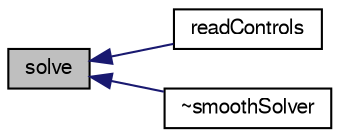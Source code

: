 digraph "solve"
{
  bgcolor="transparent";
  edge [fontname="FreeSans",fontsize="10",labelfontname="FreeSans",labelfontsize="10"];
  node [fontname="FreeSans",fontsize="10",shape=record];
  rankdir="LR";
  Node1071 [label="solve",height=0.2,width=0.4,color="black", fillcolor="grey75", style="filled", fontcolor="black"];
  Node1071 -> Node1072 [dir="back",color="midnightblue",fontsize="10",style="solid",fontname="FreeSans"];
  Node1072 [label="readControls",height=0.2,width=0.4,color="black",URL="$a27050.html#aa431c382ed4170712dab339fbfd87f5b",tooltip="Read the control parameters from the controlDict_. "];
  Node1071 -> Node1073 [dir="back",color="midnightblue",fontsize="10",style="solid",fontname="FreeSans"];
  Node1073 [label="~smoothSolver",height=0.2,width=0.4,color="black",URL="$a27050.html#ab7d0465afa6ab6659a4f7c4a2c17e59a",tooltip="Destructor. "];
}
